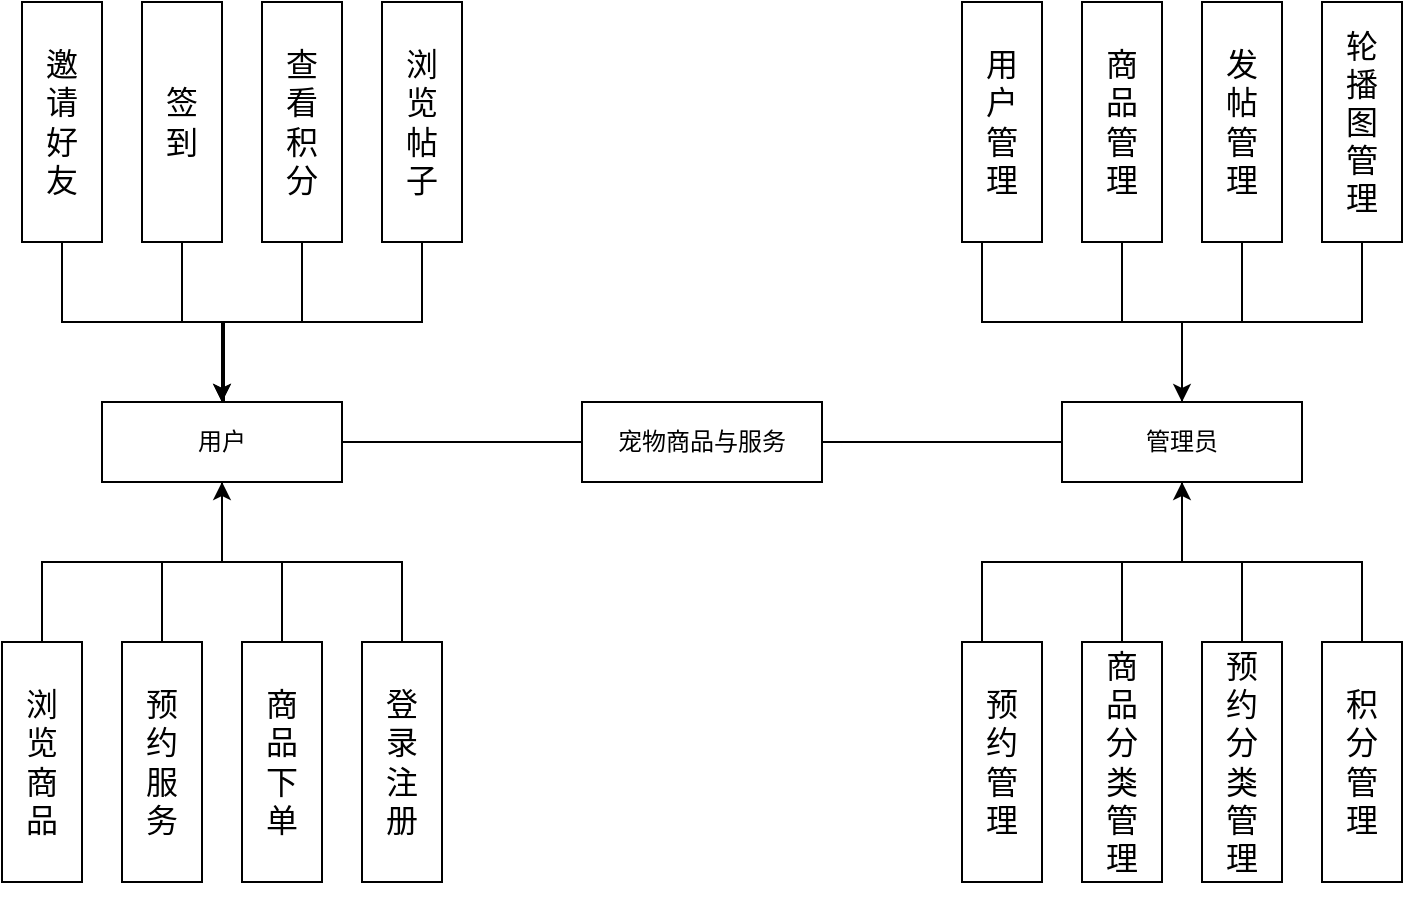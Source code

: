<mxfile version="24.0.6" type="github">
  <diagram name="第 1 页" id="tkgYI_LDGpDvr5zShaxb">
    <mxGraphModel dx="971" dy="736" grid="1" gridSize="10" guides="1" tooltips="1" connect="1" arrows="1" fold="1" page="1" pageScale="1" pageWidth="827" pageHeight="1169" math="0" shadow="0">
      <root>
        <mxCell id="0" />
        <mxCell id="1" parent="0" />
        <mxCell id="_IL2AXfH564OVT6Zhhkw-1" value="宠物商品与服务" style="rounded=0;whiteSpace=wrap;html=1;" vertex="1" parent="1">
          <mxGeometry x="360" y="560" width="120" height="40" as="geometry" />
        </mxCell>
        <mxCell id="_IL2AXfH564OVT6Zhhkw-17" value="" style="edgeStyle=orthogonalEdgeStyle;rounded=0;orthogonalLoop=1;jettySize=auto;html=1;endArrow=none;endFill=0;" edge="1" parent="1" source="_IL2AXfH564OVT6Zhhkw-2" target="_IL2AXfH564OVT6Zhhkw-8">
          <mxGeometry relative="1" as="geometry" />
        </mxCell>
        <mxCell id="_IL2AXfH564OVT6Zhhkw-2" value="用户" style="rounded=0;whiteSpace=wrap;html=1;" vertex="1" parent="1">
          <mxGeometry x="120" y="560" width="120" height="40" as="geometry" />
        </mxCell>
        <mxCell id="_IL2AXfH564OVT6Zhhkw-6" style="edgeStyle=orthogonalEdgeStyle;rounded=0;orthogonalLoop=1;jettySize=auto;html=1;entryX=1;entryY=0.5;entryDx=0;entryDy=0;startArrow=none;startFill=0;endArrow=none;endFill=0;" edge="1" parent="1" source="_IL2AXfH564OVT6Zhhkw-3" target="_IL2AXfH564OVT6Zhhkw-1">
          <mxGeometry relative="1" as="geometry" />
        </mxCell>
        <mxCell id="_IL2AXfH564OVT6Zhhkw-34" value="" style="edgeStyle=orthogonalEdgeStyle;rounded=0;orthogonalLoop=1;jettySize=auto;html=1;endArrow=none;endFill=0;" edge="1" parent="1" source="_IL2AXfH564OVT6Zhhkw-3" target="_IL2AXfH564OVT6Zhhkw-25">
          <mxGeometry relative="1" as="geometry" />
        </mxCell>
        <mxCell id="_IL2AXfH564OVT6Zhhkw-35" value="" style="edgeStyle=orthogonalEdgeStyle;rounded=0;orthogonalLoop=1;jettySize=auto;html=1;endArrow=none;endFill=0;" edge="1" parent="1" source="_IL2AXfH564OVT6Zhhkw-3" target="_IL2AXfH564OVT6Zhhkw-30">
          <mxGeometry relative="1" as="geometry" />
        </mxCell>
        <mxCell id="_IL2AXfH564OVT6Zhhkw-3" value="管理员" style="rounded=0;whiteSpace=wrap;html=1;" vertex="1" parent="1">
          <mxGeometry x="600" y="560" width="120" height="40" as="geometry" />
        </mxCell>
        <mxCell id="_IL2AXfH564OVT6Zhhkw-5" value="" style="endArrow=none;html=1;rounded=0;entryX=1;entryY=0.5;entryDx=0;entryDy=0;exitX=0;exitY=0.5;exitDx=0;exitDy=0;" edge="1" parent="1" source="_IL2AXfH564OVT6Zhhkw-1" target="_IL2AXfH564OVT6Zhhkw-2">
          <mxGeometry width="50" height="50" relative="1" as="geometry">
            <mxPoint x="390" y="600" as="sourcePoint" />
            <mxPoint x="440" y="550" as="targetPoint" />
          </mxGeometry>
        </mxCell>
        <mxCell id="_IL2AXfH564OVT6Zhhkw-18" value="" style="edgeStyle=orthogonalEdgeStyle;rounded=0;orthogonalLoop=1;jettySize=auto;html=1;" edge="1" parent="1" source="_IL2AXfH564OVT6Zhhkw-7" target="_IL2AXfH564OVT6Zhhkw-2">
          <mxGeometry relative="1" as="geometry" />
        </mxCell>
        <mxCell id="_IL2AXfH564OVT6Zhhkw-7" value="&lt;p style=&quot;line-height: 100%;&quot;&gt;&lt;/p&gt;&lt;div style=&quot;text-align: justify; font-size: 16px;&quot;&gt;&lt;span style=&quot;background-color: initial;&quot;&gt;&lt;font style=&quot;font-size: 16px;&quot;&gt;预&lt;/font&gt;&lt;/span&gt;&lt;/div&gt;&lt;div style=&quot;text-align: justify; font-size: 16px;&quot;&gt;&lt;span style=&quot;background-color: initial;&quot;&gt;&lt;font style=&quot;font-size: 16px;&quot;&gt;约&lt;/font&gt;&lt;/span&gt;&lt;/div&gt;&lt;div style=&quot;text-align: justify; font-size: 16px;&quot;&gt;&lt;span style=&quot;background-color: initial;&quot;&gt;&lt;font style=&quot;font-size: 16px;&quot;&gt;服&lt;/font&gt;&lt;/span&gt;&lt;/div&gt;&lt;div style=&quot;text-align: justify; font-size: 16px;&quot;&gt;&lt;span style=&quot;background-color: initial;&quot;&gt;&lt;font style=&quot;font-size: 16px;&quot;&gt;务&lt;/font&gt;&lt;/span&gt;&lt;/div&gt;&lt;p&gt;&lt;/p&gt;" style="rounded=0;whiteSpace=wrap;html=1;" vertex="1" parent="1">
          <mxGeometry x="130" y="680" width="40" height="120" as="geometry" />
        </mxCell>
        <mxCell id="_IL2AXfH564OVT6Zhhkw-8" value="&lt;p style=&quot;line-height: 100%;&quot;&gt;&lt;/p&gt;&lt;div style=&quot;text-align: justify; font-size: 16px;&quot;&gt;商&lt;/div&gt;&lt;div style=&quot;text-align: justify; font-size: 16px;&quot;&gt;品&lt;/div&gt;&lt;div style=&quot;text-align: justify; font-size: 16px;&quot;&gt;下&lt;/div&gt;&lt;div style=&quot;text-align: justify; font-size: 16px;&quot;&gt;单&lt;/div&gt;&lt;p&gt;&lt;/p&gt;" style="rounded=0;whiteSpace=wrap;html=1;" vertex="1" parent="1">
          <mxGeometry x="190" y="680" width="40" height="120" as="geometry" />
        </mxCell>
        <mxCell id="_IL2AXfH564OVT6Zhhkw-9" value="&lt;p style=&quot;line-height: 100%;&quot;&gt;&lt;/p&gt;&lt;div style=&quot;text-align: justify; font-size: 16px;&quot;&gt;登&lt;/div&gt;&lt;div style=&quot;text-align: justify; font-size: 16px;&quot;&gt;录&lt;/div&gt;&lt;div style=&quot;text-align: justify; font-size: 16px;&quot;&gt;注&lt;/div&gt;&lt;div style=&quot;text-align: justify; font-size: 16px;&quot;&gt;册&lt;/div&gt;&lt;p&gt;&lt;/p&gt;" style="rounded=0;whiteSpace=wrap;html=1;" vertex="1" parent="1">
          <mxGeometry x="250" y="680" width="40" height="120" as="geometry" />
        </mxCell>
        <mxCell id="_IL2AXfH564OVT6Zhhkw-16" style="edgeStyle=orthogonalEdgeStyle;rounded=0;orthogonalLoop=1;jettySize=auto;html=1;entryX=0.5;entryY=0;entryDx=0;entryDy=0;endArrow=none;endFill=0;" edge="1" parent="1" source="_IL2AXfH564OVT6Zhhkw-10" target="_IL2AXfH564OVT6Zhhkw-9">
          <mxGeometry relative="1" as="geometry">
            <mxPoint x="90" y="640" as="targetPoint" />
            <Array as="points">
              <mxPoint x="90" y="640" />
              <mxPoint x="270" y="640" />
            </Array>
          </mxGeometry>
        </mxCell>
        <mxCell id="_IL2AXfH564OVT6Zhhkw-10" value="&lt;p style=&quot;line-height: 100%;&quot;&gt;&lt;/p&gt;&lt;div style=&quot;text-align: justify; font-size: 16px;&quot;&gt;浏&lt;/div&gt;&lt;div style=&quot;text-align: justify; font-size: 16px;&quot;&gt;览&lt;/div&gt;&lt;div style=&quot;text-align: justify; font-size: 16px;&quot;&gt;商&lt;/div&gt;&lt;div style=&quot;text-align: justify; font-size: 16px;&quot;&gt;品&lt;/div&gt;&lt;p&gt;&lt;/p&gt;" style="rounded=0;whiteSpace=wrap;html=1;" vertex="1" parent="1">
          <mxGeometry x="70" y="680" width="40" height="120" as="geometry" />
        </mxCell>
        <mxCell id="_IL2AXfH564OVT6Zhhkw-19" value="" style="edgeStyle=orthogonalEdgeStyle;rounded=0;orthogonalLoop=1;jettySize=auto;html=1;endArrow=none;endFill=0;" edge="1" parent="1" source="_IL2AXfH564OVT6Zhhkw-12" target="_IL2AXfH564OVT6Zhhkw-2">
          <mxGeometry relative="1" as="geometry" />
        </mxCell>
        <mxCell id="_IL2AXfH564OVT6Zhhkw-12" value="&lt;p style=&quot;line-height: 100%;&quot;&gt;&lt;/p&gt;&lt;div style=&quot;text-align: justify; font-size: 16px;&quot;&gt;邀&lt;/div&gt;&lt;div style=&quot;text-align: justify; font-size: 16px;&quot;&gt;请&lt;/div&gt;&lt;div style=&quot;text-align: justify; font-size: 16px;&quot;&gt;好&lt;/div&gt;&lt;div style=&quot;text-align: justify; font-size: 16px;&quot;&gt;友&lt;/div&gt;&lt;p&gt;&lt;/p&gt;" style="rounded=0;whiteSpace=wrap;html=1;" vertex="1" parent="1">
          <mxGeometry x="80" y="360" width="40" height="120" as="geometry" />
        </mxCell>
        <mxCell id="_IL2AXfH564OVT6Zhhkw-21" value="" style="edgeStyle=orthogonalEdgeStyle;rounded=0;orthogonalLoop=1;jettySize=auto;html=1;" edge="1" parent="1" source="_IL2AXfH564OVT6Zhhkw-13" target="_IL2AXfH564OVT6Zhhkw-2">
          <mxGeometry relative="1" as="geometry" />
        </mxCell>
        <mxCell id="_IL2AXfH564OVT6Zhhkw-13" value="&lt;p style=&quot;line-height: 100%;&quot;&gt;&lt;/p&gt;&lt;div style=&quot;text-align: justify; font-size: 16px;&quot;&gt;签&lt;/div&gt;&lt;div style=&quot;text-align: justify; font-size: 16px;&quot;&gt;到&lt;/div&gt;&lt;p&gt;&lt;/p&gt;" style="rounded=0;whiteSpace=wrap;html=1;" vertex="1" parent="1">
          <mxGeometry x="140" y="360" width="40" height="120" as="geometry" />
        </mxCell>
        <mxCell id="_IL2AXfH564OVT6Zhhkw-22" value="" style="edgeStyle=orthogonalEdgeStyle;rounded=0;orthogonalLoop=1;jettySize=auto;html=1;" edge="1" parent="1" source="_IL2AXfH564OVT6Zhhkw-14" target="_IL2AXfH564OVT6Zhhkw-2">
          <mxGeometry relative="1" as="geometry" />
        </mxCell>
        <mxCell id="_IL2AXfH564OVT6Zhhkw-14" value="&lt;p style=&quot;line-height: 100%;&quot;&gt;&lt;/p&gt;&lt;div style=&quot;text-align: justify; font-size: 16px;&quot;&gt;查&lt;/div&gt;&lt;div style=&quot;text-align: justify; font-size: 16px;&quot;&gt;看&lt;/div&gt;&lt;div style=&quot;text-align: justify; font-size: 16px;&quot;&gt;积&lt;/div&gt;&lt;div style=&quot;text-align: justify; font-size: 16px;&quot;&gt;分&lt;/div&gt;&lt;p&gt;&lt;/p&gt;" style="rounded=0;whiteSpace=wrap;html=1;" vertex="1" parent="1">
          <mxGeometry x="200" y="360" width="40" height="120" as="geometry" />
        </mxCell>
        <mxCell id="_IL2AXfH564OVT6Zhhkw-20" style="edgeStyle=orthogonalEdgeStyle;rounded=0;orthogonalLoop=1;jettySize=auto;html=1;endArrow=none;endFill=0;" edge="1" parent="1" source="_IL2AXfH564OVT6Zhhkw-15">
          <mxGeometry relative="1" as="geometry">
            <mxPoint x="180" y="560" as="targetPoint" />
            <Array as="points">
              <mxPoint x="280" y="520" />
              <mxPoint x="181" y="520" />
            </Array>
          </mxGeometry>
        </mxCell>
        <mxCell id="_IL2AXfH564OVT6Zhhkw-15" value="&lt;p style=&quot;line-height: 100%;&quot;&gt;&lt;/p&gt;&lt;div style=&quot;text-align: justify; font-size: 16px;&quot;&gt;浏&lt;/div&gt;&lt;div style=&quot;text-align: justify; font-size: 16px;&quot;&gt;览&lt;/div&gt;&lt;div style=&quot;text-align: justify; font-size: 16px;&quot;&gt;帖&lt;/div&gt;&lt;div style=&quot;text-align: justify; font-size: 16px;&quot;&gt;子&lt;/div&gt;&lt;p&gt;&lt;/p&gt;" style="rounded=0;whiteSpace=wrap;html=1;" vertex="1" parent="1">
          <mxGeometry x="260" y="360" width="40" height="120" as="geometry" />
        </mxCell>
        <mxCell id="_IL2AXfH564OVT6Zhhkw-36" value="" style="edgeStyle=orthogonalEdgeStyle;rounded=0;orthogonalLoop=1;jettySize=auto;html=1;" edge="1" parent="1" source="_IL2AXfH564OVT6Zhhkw-24" target="_IL2AXfH564OVT6Zhhkw-3">
          <mxGeometry relative="1" as="geometry" />
        </mxCell>
        <mxCell id="_IL2AXfH564OVT6Zhhkw-24" value="&lt;p style=&quot;line-height: 100%;&quot;&gt;&lt;/p&gt;&lt;div style=&quot;text-align: justify; font-size: 16px;&quot;&gt;商&lt;/div&gt;&lt;div style=&quot;text-align: justify; font-size: 16px;&quot;&gt;品&lt;/div&gt;&lt;div style=&quot;text-align: justify; font-size: 16px;&quot;&gt;管&lt;/div&gt;&lt;div style=&quot;text-align: justify; font-size: 16px;&quot;&gt;理&lt;/div&gt;&lt;p&gt;&lt;/p&gt;" style="rounded=0;whiteSpace=wrap;html=1;" vertex="1" parent="1">
          <mxGeometry x="610" y="360" width="40" height="120" as="geometry" />
        </mxCell>
        <mxCell id="_IL2AXfH564OVT6Zhhkw-25" value="&lt;p style=&quot;line-height: 100%;&quot;&gt;&lt;/p&gt;&lt;div style=&quot;text-align: justify; font-size: 16px;&quot;&gt;发&lt;/div&gt;&lt;div style=&quot;text-align: justify; font-size: 16px;&quot;&gt;帖&lt;/div&gt;&lt;div style=&quot;text-align: justify; font-size: 16px;&quot;&gt;管&lt;/div&gt;&lt;div style=&quot;text-align: justify; font-size: 16px;&quot;&gt;理&lt;/div&gt;&lt;p&gt;&lt;/p&gt;" style="rounded=0;whiteSpace=wrap;html=1;" vertex="1" parent="1">
          <mxGeometry x="670" y="360" width="40" height="120" as="geometry" />
        </mxCell>
        <mxCell id="_IL2AXfH564OVT6Zhhkw-26" value="&lt;p style=&quot;line-height: 100%;&quot;&gt;&lt;/p&gt;&lt;div style=&quot;text-align: justify; font-size: 16px;&quot;&gt;轮&lt;/div&gt;&lt;div style=&quot;text-align: justify; font-size: 16px;&quot;&gt;播&lt;/div&gt;&lt;div style=&quot;text-align: justify; font-size: 16px;&quot;&gt;图&lt;/div&gt;&lt;div style=&quot;text-align: justify; font-size: 16px;&quot;&gt;管&lt;/div&gt;&lt;div style=&quot;text-align: justify; font-size: 16px;&quot;&gt;理&lt;/div&gt;&lt;p&gt;&lt;/p&gt;" style="rounded=0;whiteSpace=wrap;html=1;" vertex="1" parent="1">
          <mxGeometry x="730" y="360" width="40" height="120" as="geometry" />
        </mxCell>
        <mxCell id="_IL2AXfH564OVT6Zhhkw-33" style="edgeStyle=orthogonalEdgeStyle;rounded=0;orthogonalLoop=1;jettySize=auto;html=1;entryX=0.5;entryY=1;entryDx=0;entryDy=0;endArrow=none;endFill=0;" edge="1" parent="1" source="_IL2AXfH564OVT6Zhhkw-27" target="_IL2AXfH564OVT6Zhhkw-26">
          <mxGeometry relative="1" as="geometry">
            <Array as="points">
              <mxPoint x="560" y="520" />
              <mxPoint x="750" y="520" />
            </Array>
          </mxGeometry>
        </mxCell>
        <mxCell id="_IL2AXfH564OVT6Zhhkw-27" value="&lt;p style=&quot;line-height: 100%;&quot;&gt;&lt;/p&gt;&lt;div style=&quot;text-align: justify; font-size: 16px;&quot;&gt;用&lt;/div&gt;&lt;div style=&quot;text-align: justify; font-size: 16px;&quot;&gt;户&lt;/div&gt;&lt;div style=&quot;text-align: justify; font-size: 16px;&quot;&gt;管&lt;/div&gt;&lt;div style=&quot;text-align: justify; font-size: 16px;&quot;&gt;理&lt;/div&gt;&lt;p&gt;&lt;/p&gt;" style="rounded=0;whiteSpace=wrap;html=1;" vertex="1" parent="1">
          <mxGeometry x="550" y="360" width="40" height="120" as="geometry" />
        </mxCell>
        <mxCell id="_IL2AXfH564OVT6Zhhkw-32" style="edgeStyle=orthogonalEdgeStyle;rounded=0;orthogonalLoop=1;jettySize=auto;html=1;entryX=0.5;entryY=0;entryDx=0;entryDy=0;endArrow=none;endFill=0;" edge="1" parent="1" source="_IL2AXfH564OVT6Zhhkw-28" target="_IL2AXfH564OVT6Zhhkw-31">
          <mxGeometry relative="1" as="geometry">
            <Array as="points">
              <mxPoint x="560" y="640" />
              <mxPoint x="750" y="640" />
            </Array>
          </mxGeometry>
        </mxCell>
        <mxCell id="_IL2AXfH564OVT6Zhhkw-28" value="&lt;p style=&quot;line-height: 100%;&quot;&gt;&lt;/p&gt;&lt;div style=&quot;text-align: justify; font-size: 16px;&quot;&gt;预&lt;/div&gt;&lt;div style=&quot;text-align: justify; font-size: 16px;&quot;&gt;约&lt;/div&gt;&lt;div style=&quot;text-align: justify; font-size: 16px;&quot;&gt;管&lt;/div&gt;&lt;div style=&quot;text-align: justify; font-size: 16px;&quot;&gt;理&lt;/div&gt;&lt;p&gt;&lt;/p&gt;" style="rounded=0;whiteSpace=wrap;html=1;" vertex="1" parent="1">
          <mxGeometry x="550" y="680" width="40" height="120" as="geometry" />
        </mxCell>
        <mxCell id="_IL2AXfH564OVT6Zhhkw-37" value="" style="edgeStyle=orthogonalEdgeStyle;rounded=0;orthogonalLoop=1;jettySize=auto;html=1;" edge="1" parent="1" source="_IL2AXfH564OVT6Zhhkw-29" target="_IL2AXfH564OVT6Zhhkw-3">
          <mxGeometry relative="1" as="geometry" />
        </mxCell>
        <mxCell id="_IL2AXfH564OVT6Zhhkw-29" value="&lt;p style=&quot;line-height: 100%;&quot;&gt;&lt;/p&gt;&lt;div style=&quot;text-align: justify; font-size: 16px;&quot;&gt;商&lt;/div&gt;&lt;div style=&quot;text-align: justify; font-size: 16px;&quot;&gt;品&lt;/div&gt;&lt;div style=&quot;text-align: justify; font-size: 16px;&quot;&gt;分&lt;/div&gt;&lt;div style=&quot;text-align: justify; font-size: 16px;&quot;&gt;类&lt;/div&gt;&lt;div style=&quot;text-align: justify; font-size: 16px;&quot;&gt;管&lt;/div&gt;&lt;div style=&quot;text-align: justify; font-size: 16px;&quot;&gt;理&lt;/div&gt;&lt;p&gt;&lt;/p&gt;" style="rounded=0;whiteSpace=wrap;html=1;" vertex="1" parent="1">
          <mxGeometry x="610" y="680" width="40" height="120" as="geometry" />
        </mxCell>
        <mxCell id="_IL2AXfH564OVT6Zhhkw-30" value="&lt;p style=&quot;line-height: 100%;&quot;&gt;&lt;/p&gt;&lt;div style=&quot;text-align: justify; font-size: 16px;&quot;&gt;预&lt;/div&gt;&lt;div style=&quot;text-align: justify; font-size: 16px;&quot;&gt;约&lt;/div&gt;&lt;div style=&quot;text-align: justify; font-size: 16px;&quot;&gt;分&lt;/div&gt;&lt;div style=&quot;text-align: justify; font-size: 16px;&quot;&gt;类&lt;/div&gt;&lt;div style=&quot;text-align: justify; font-size: 16px;&quot;&gt;管&lt;/div&gt;&lt;div style=&quot;text-align: justify; font-size: 16px;&quot;&gt;理&lt;/div&gt;&lt;p&gt;&lt;/p&gt;" style="rounded=0;whiteSpace=wrap;html=1;" vertex="1" parent="1">
          <mxGeometry x="670" y="680" width="40" height="120" as="geometry" />
        </mxCell>
        <mxCell id="_IL2AXfH564OVT6Zhhkw-31" value="&lt;p style=&quot;line-height: 100%;&quot;&gt;&lt;/p&gt;&lt;div style=&quot;text-align: justify; font-size: 16px;&quot;&gt;积&lt;/div&gt;&lt;div style=&quot;text-align: justify; font-size: 16px;&quot;&gt;分&lt;/div&gt;&lt;div style=&quot;text-align: justify; font-size: 16px;&quot;&gt;管&lt;/div&gt;&lt;div style=&quot;text-align: justify; font-size: 16px;&quot;&gt;理&lt;/div&gt;&lt;p&gt;&lt;/p&gt;" style="rounded=0;whiteSpace=wrap;html=1;" vertex="1" parent="1">
          <mxGeometry x="730" y="680" width="40" height="120" as="geometry" />
        </mxCell>
      </root>
    </mxGraphModel>
  </diagram>
</mxfile>
